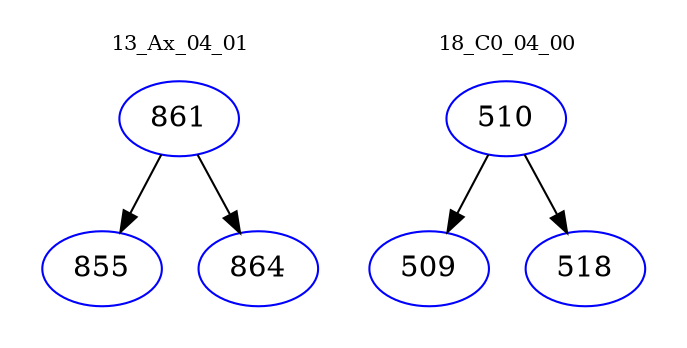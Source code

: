 digraph{
subgraph cluster_0 {
color = white
label = "13_Ax_04_01";
fontsize=10;
T0_861 [label="861", color="blue"]
T0_861 -> T0_855 [color="black"]
T0_855 [label="855", color="blue"]
T0_861 -> T0_864 [color="black"]
T0_864 [label="864", color="blue"]
}
subgraph cluster_1 {
color = white
label = "18_C0_04_00";
fontsize=10;
T1_510 [label="510", color="blue"]
T1_510 -> T1_509 [color="black"]
T1_509 [label="509", color="blue"]
T1_510 -> T1_518 [color="black"]
T1_518 [label="518", color="blue"]
}
}
